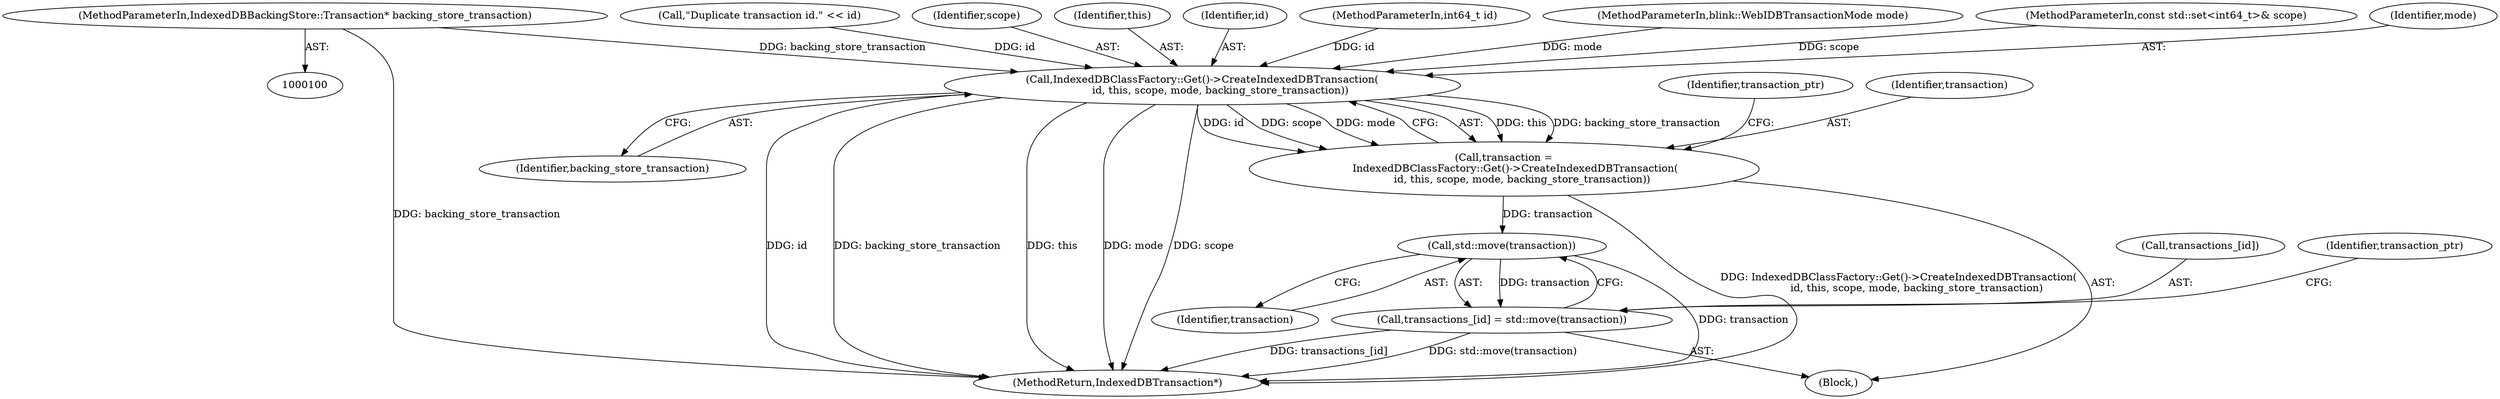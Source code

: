 digraph "0_Chrome_11601c08e92732d2883af2057c41c17cba890844_0@pointer" {
"1000104" [label="(MethodParameterIn,IndexedDBBackingStore::Transaction* backing_store_transaction)"];
"1000117" [label="(Call,IndexedDBClassFactory::Get()->CreateIndexedDBTransaction(\n           id, this, scope, mode, backing_store_transaction))"];
"1000115" [label="(Call,transaction =\n       IndexedDBClassFactory::Get()->CreateIndexedDBTransaction(\n           id, this, scope, mode, backing_store_transaction))"];
"1000131" [label="(Call,std::move(transaction))"];
"1000127" [label="(Call,transactions_[id] = std::move(transaction))"];
"1000128" [label="(Call,transactions_[id])"];
"1000122" [label="(Identifier,backing_store_transaction)"];
"1000104" [label="(MethodParameterIn,IndexedDBBackingStore::Transaction* backing_store_transaction)"];
"1000117" [label="(Call,IndexedDBClassFactory::Get()->CreateIndexedDBTransaction(\n           id, this, scope, mode, backing_store_transaction))"];
"1000111" [label="(Call,\"Duplicate transaction id.\" << id)"];
"1000120" [label="(Identifier,scope)"];
"1000119" [label="(Identifier,this)"];
"1000118" [label="(Identifier,id)"];
"1000101" [label="(MethodParameterIn,int64_t id)"];
"1000135" [label="(MethodReturn,IndexedDBTransaction*)"];
"1000131" [label="(Call,std::move(transaction))"];
"1000125" [label="(Identifier,transaction_ptr)"];
"1000127" [label="(Call,transactions_[id] = std::move(transaction))"];
"1000103" [label="(MethodParameterIn,blink::WebIDBTransactionMode mode)"];
"1000102" [label="(MethodParameterIn,const std::set<int64_t>& scope)"];
"1000116" [label="(Identifier,transaction)"];
"1000115" [label="(Call,transaction =\n       IndexedDBClassFactory::Get()->CreateIndexedDBTransaction(\n           id, this, scope, mode, backing_store_transaction))"];
"1000134" [label="(Identifier,transaction_ptr)"];
"1000132" [label="(Identifier,transaction)"];
"1000105" [label="(Block,)"];
"1000121" [label="(Identifier,mode)"];
"1000104" -> "1000100"  [label="AST: "];
"1000104" -> "1000135"  [label="DDG: backing_store_transaction"];
"1000104" -> "1000117"  [label="DDG: backing_store_transaction"];
"1000117" -> "1000115"  [label="AST: "];
"1000117" -> "1000122"  [label="CFG: "];
"1000118" -> "1000117"  [label="AST: "];
"1000119" -> "1000117"  [label="AST: "];
"1000120" -> "1000117"  [label="AST: "];
"1000121" -> "1000117"  [label="AST: "];
"1000122" -> "1000117"  [label="AST: "];
"1000115" -> "1000117"  [label="CFG: "];
"1000117" -> "1000135"  [label="DDG: id"];
"1000117" -> "1000135"  [label="DDG: backing_store_transaction"];
"1000117" -> "1000135"  [label="DDG: this"];
"1000117" -> "1000135"  [label="DDG: mode"];
"1000117" -> "1000135"  [label="DDG: scope"];
"1000117" -> "1000115"  [label="DDG: this"];
"1000117" -> "1000115"  [label="DDG: backing_store_transaction"];
"1000117" -> "1000115"  [label="DDG: id"];
"1000117" -> "1000115"  [label="DDG: scope"];
"1000117" -> "1000115"  [label="DDG: mode"];
"1000111" -> "1000117"  [label="DDG: id"];
"1000101" -> "1000117"  [label="DDG: id"];
"1000102" -> "1000117"  [label="DDG: scope"];
"1000103" -> "1000117"  [label="DDG: mode"];
"1000115" -> "1000105"  [label="AST: "];
"1000116" -> "1000115"  [label="AST: "];
"1000125" -> "1000115"  [label="CFG: "];
"1000115" -> "1000135"  [label="DDG: IndexedDBClassFactory::Get()->CreateIndexedDBTransaction(\n           id, this, scope, mode, backing_store_transaction)"];
"1000115" -> "1000131"  [label="DDG: transaction"];
"1000131" -> "1000127"  [label="AST: "];
"1000131" -> "1000132"  [label="CFG: "];
"1000132" -> "1000131"  [label="AST: "];
"1000127" -> "1000131"  [label="CFG: "];
"1000131" -> "1000135"  [label="DDG: transaction"];
"1000131" -> "1000127"  [label="DDG: transaction"];
"1000127" -> "1000105"  [label="AST: "];
"1000128" -> "1000127"  [label="AST: "];
"1000134" -> "1000127"  [label="CFG: "];
"1000127" -> "1000135"  [label="DDG: transactions_[id]"];
"1000127" -> "1000135"  [label="DDG: std::move(transaction)"];
}
